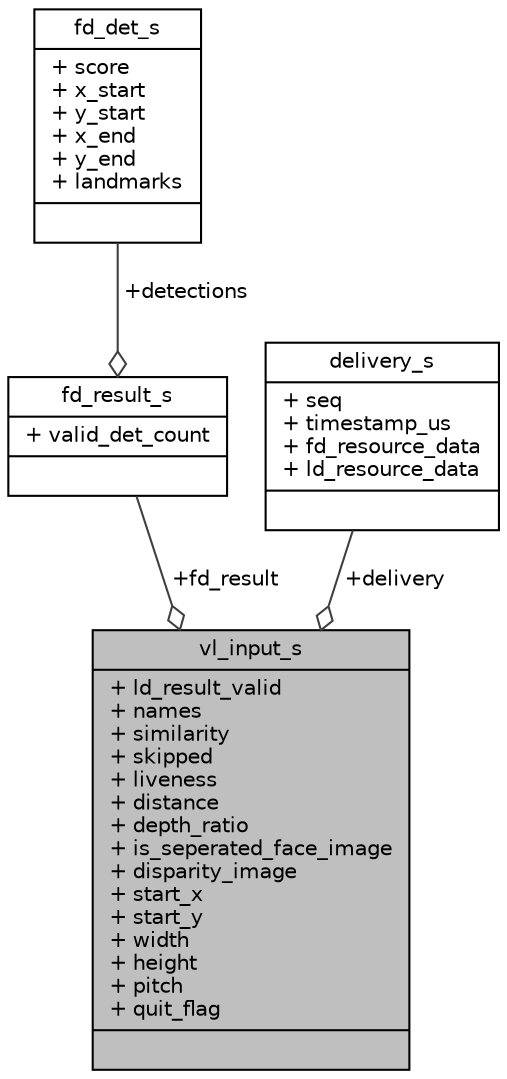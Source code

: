 digraph "vl_input_s"
{
 // INTERACTIVE_SVG=YES
 // LATEX_PDF_SIZE
  bgcolor="transparent";
  edge [fontname="Helvetica",fontsize="10",labelfontname="Helvetica",labelfontsize="10"];
  node [fontname="Helvetica",fontsize="10",shape=record];
  Node1 [label="{vl_input_s\n|+ ld_result_valid\l+ names\l+ similarity\l+ skipped\l+ liveness\l+ distance\l+ depth_ratio\l+ is_seperated_face_image\l+ disparity_image\l+ start_x\l+ start_y\l+ width\l+ height\l+ pitch\l+ quit_flag\l|}",height=0.2,width=0.4,color="black", fillcolor="grey75", style="filled", fontcolor="black",tooltip=" "];
  Node2 -> Node1 [color="grey25",fontsize="10",style="solid",label=" +fd_result" ,arrowhead="odiamond",fontname="Helvetica"];
  Node2 [label="{fd_result_s\n|+ valid_det_count\l|}",height=0.2,width=0.4,color="black",URL="$df/d78/structfd__result__s.html",tooltip=" "];
  Node3 -> Node2 [color="grey25",fontsize="10",style="solid",label=" +detections" ,arrowhead="odiamond",fontname="Helvetica"];
  Node3 [label="{fd_det_s\n|+ score\l+ x_start\l+ y_start\l+ x_end\l+ y_end\l+ landmarks\l|}",height=0.2,width=0.4,color="black",URL="$dd/d96/structfd__det__s.html",tooltip=" "];
  Node4 -> Node1 [color="grey25",fontsize="10",style="solid",label=" +delivery" ,arrowhead="odiamond",fontname="Helvetica"];
  Node4 [label="{delivery_s\n|+ seq\l+ timestamp_us\l+ fd_resource_data\l+ ld_resource_data\l|}",height=0.2,width=0.4,color="black",URL="$de/d6c/structdelivery__s.html",tooltip=" "];
}
